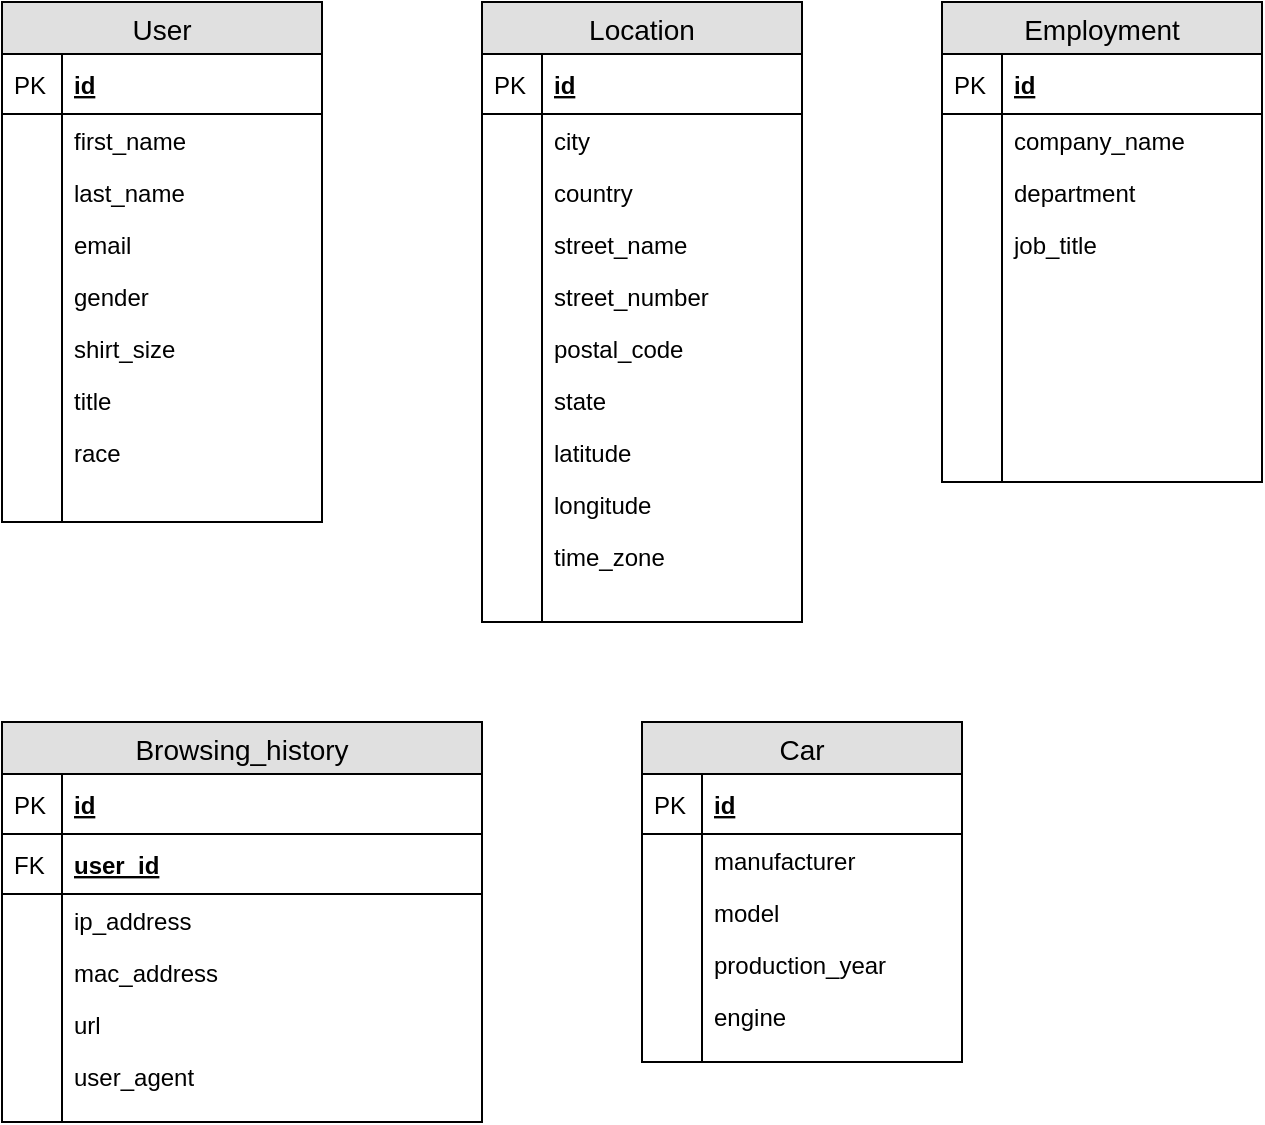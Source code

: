 <mxfile version="12.8.1" type="github">
  <diagram id="hXpb555bo9t4rEvxXUpQ" name="Page-1">
    <mxGraphModel dx="1182" dy="732" grid="1" gridSize="10" guides="1" tooltips="1" connect="1" arrows="1" fold="1" page="1" pageScale="1" pageWidth="827" pageHeight="1169" math="0" shadow="0">
      <root>
        <mxCell id="0" />
        <mxCell id="1" parent="0" />
        <mxCell id="Q_KUAyRaOzQmcGOFsVOn-1" value="User" style="swimlane;fontStyle=0;childLayout=stackLayout;horizontal=1;startSize=26;fillColor=#e0e0e0;horizontalStack=0;resizeParent=1;resizeParentMax=0;resizeLast=0;collapsible=1;marginBottom=0;swimlaneFillColor=#ffffff;align=center;fontSize=14;" vertex="1" parent="1">
          <mxGeometry x="80" y="40" width="160" height="260" as="geometry" />
        </mxCell>
        <mxCell id="Q_KUAyRaOzQmcGOFsVOn-2" value="id" style="shape=partialRectangle;top=0;left=0;right=0;bottom=1;align=left;verticalAlign=middle;fillColor=none;spacingLeft=34;spacingRight=4;overflow=hidden;rotatable=0;points=[[0,0.5],[1,0.5]];portConstraint=eastwest;dropTarget=0;fontStyle=5;fontSize=12;" vertex="1" parent="Q_KUAyRaOzQmcGOFsVOn-1">
          <mxGeometry y="26" width="160" height="30" as="geometry" />
        </mxCell>
        <mxCell id="Q_KUAyRaOzQmcGOFsVOn-3" value="PK" style="shape=partialRectangle;top=0;left=0;bottom=0;fillColor=none;align=left;verticalAlign=middle;spacingLeft=4;spacingRight=4;overflow=hidden;rotatable=0;points=[];portConstraint=eastwest;part=1;fontSize=12;" vertex="1" connectable="0" parent="Q_KUAyRaOzQmcGOFsVOn-2">
          <mxGeometry width="30" height="30" as="geometry" />
        </mxCell>
        <mxCell id="Q_KUAyRaOzQmcGOFsVOn-4" value="first_name" style="shape=partialRectangle;top=0;left=0;right=0;bottom=0;align=left;verticalAlign=top;fillColor=none;spacingLeft=34;spacingRight=4;overflow=hidden;rotatable=0;points=[[0,0.5],[1,0.5]];portConstraint=eastwest;dropTarget=0;fontSize=12;" vertex="1" parent="Q_KUAyRaOzQmcGOFsVOn-1">
          <mxGeometry y="56" width="160" height="26" as="geometry" />
        </mxCell>
        <mxCell id="Q_KUAyRaOzQmcGOFsVOn-5" value="" style="shape=partialRectangle;top=0;left=0;bottom=0;fillColor=none;align=left;verticalAlign=top;spacingLeft=4;spacingRight=4;overflow=hidden;rotatable=0;points=[];portConstraint=eastwest;part=1;fontSize=12;" vertex="1" connectable="0" parent="Q_KUAyRaOzQmcGOFsVOn-4">
          <mxGeometry width="30" height="26" as="geometry" />
        </mxCell>
        <mxCell id="Q_KUAyRaOzQmcGOFsVOn-6" value="last_name" style="shape=partialRectangle;top=0;left=0;right=0;bottom=0;align=left;verticalAlign=top;fillColor=none;spacingLeft=34;spacingRight=4;overflow=hidden;rotatable=0;points=[[0,0.5],[1,0.5]];portConstraint=eastwest;dropTarget=0;fontSize=12;" vertex="1" parent="Q_KUAyRaOzQmcGOFsVOn-1">
          <mxGeometry y="82" width="160" height="26" as="geometry" />
        </mxCell>
        <mxCell id="Q_KUAyRaOzQmcGOFsVOn-7" value="" style="shape=partialRectangle;top=0;left=0;bottom=0;fillColor=none;align=left;verticalAlign=top;spacingLeft=4;spacingRight=4;overflow=hidden;rotatable=0;points=[];portConstraint=eastwest;part=1;fontSize=12;" vertex="1" connectable="0" parent="Q_KUAyRaOzQmcGOFsVOn-6">
          <mxGeometry width="30" height="26" as="geometry" />
        </mxCell>
        <mxCell id="Q_KUAyRaOzQmcGOFsVOn-8" value="email" style="shape=partialRectangle;top=0;left=0;right=0;bottom=0;align=left;verticalAlign=top;fillColor=none;spacingLeft=34;spacingRight=4;overflow=hidden;rotatable=0;points=[[0,0.5],[1,0.5]];portConstraint=eastwest;dropTarget=0;fontSize=12;" vertex="1" parent="Q_KUAyRaOzQmcGOFsVOn-1">
          <mxGeometry y="108" width="160" height="26" as="geometry" />
        </mxCell>
        <mxCell id="Q_KUAyRaOzQmcGOFsVOn-9" value="" style="shape=partialRectangle;top=0;left=0;bottom=0;fillColor=none;align=left;verticalAlign=top;spacingLeft=4;spacingRight=4;overflow=hidden;rotatable=0;points=[];portConstraint=eastwest;part=1;fontSize=12;" vertex="1" connectable="0" parent="Q_KUAyRaOzQmcGOFsVOn-8">
          <mxGeometry width="30" height="26" as="geometry" />
        </mxCell>
        <mxCell id="Q_KUAyRaOzQmcGOFsVOn-13" value="gender" style="shape=partialRectangle;top=0;left=0;right=0;bottom=0;align=left;verticalAlign=top;fillColor=none;spacingLeft=34;spacingRight=4;overflow=hidden;rotatable=0;points=[[0,0.5],[1,0.5]];portConstraint=eastwest;dropTarget=0;fontSize=12;" vertex="1" parent="Q_KUAyRaOzQmcGOFsVOn-1">
          <mxGeometry y="134" width="160" height="26" as="geometry" />
        </mxCell>
        <mxCell id="Q_KUAyRaOzQmcGOFsVOn-14" value="" style="shape=partialRectangle;top=0;left=0;bottom=0;fillColor=none;align=left;verticalAlign=top;spacingLeft=4;spacingRight=4;overflow=hidden;rotatable=0;points=[];portConstraint=eastwest;part=1;fontSize=12;" vertex="1" connectable="0" parent="Q_KUAyRaOzQmcGOFsVOn-13">
          <mxGeometry width="30" height="26" as="geometry" />
        </mxCell>
        <mxCell id="Q_KUAyRaOzQmcGOFsVOn-15" value="shirt_size" style="shape=partialRectangle;top=0;left=0;right=0;bottom=0;align=left;verticalAlign=top;fillColor=none;spacingLeft=34;spacingRight=4;overflow=hidden;rotatable=0;points=[[0,0.5],[1,0.5]];portConstraint=eastwest;dropTarget=0;fontSize=12;" vertex="1" parent="Q_KUAyRaOzQmcGOFsVOn-1">
          <mxGeometry y="160" width="160" height="26" as="geometry" />
        </mxCell>
        <mxCell id="Q_KUAyRaOzQmcGOFsVOn-16" value="" style="shape=partialRectangle;top=0;left=0;bottom=0;fillColor=none;align=left;verticalAlign=top;spacingLeft=4;spacingRight=4;overflow=hidden;rotatable=0;points=[];portConstraint=eastwest;part=1;fontSize=12;" vertex="1" connectable="0" parent="Q_KUAyRaOzQmcGOFsVOn-15">
          <mxGeometry width="30" height="26" as="geometry" />
        </mxCell>
        <mxCell id="Q_KUAyRaOzQmcGOFsVOn-17" value="title" style="shape=partialRectangle;top=0;left=0;right=0;bottom=0;align=left;verticalAlign=top;fillColor=none;spacingLeft=34;spacingRight=4;overflow=hidden;rotatable=0;points=[[0,0.5],[1,0.5]];portConstraint=eastwest;dropTarget=0;fontSize=12;" vertex="1" parent="Q_KUAyRaOzQmcGOFsVOn-1">
          <mxGeometry y="186" width="160" height="26" as="geometry" />
        </mxCell>
        <mxCell id="Q_KUAyRaOzQmcGOFsVOn-18" value="" style="shape=partialRectangle;top=0;left=0;bottom=0;fillColor=none;align=left;verticalAlign=top;spacingLeft=4;spacingRight=4;overflow=hidden;rotatable=0;points=[];portConstraint=eastwest;part=1;fontSize=12;" vertex="1" connectable="0" parent="Q_KUAyRaOzQmcGOFsVOn-17">
          <mxGeometry width="30" height="26" as="geometry" />
        </mxCell>
        <mxCell id="Q_KUAyRaOzQmcGOFsVOn-19" value="race" style="shape=partialRectangle;top=0;left=0;right=0;bottom=0;align=left;verticalAlign=top;fillColor=none;spacingLeft=34;spacingRight=4;overflow=hidden;rotatable=0;points=[[0,0.5],[1,0.5]];portConstraint=eastwest;dropTarget=0;fontSize=12;" vertex="1" parent="Q_KUAyRaOzQmcGOFsVOn-1">
          <mxGeometry y="212" width="160" height="26" as="geometry" />
        </mxCell>
        <mxCell id="Q_KUAyRaOzQmcGOFsVOn-20" value="" style="shape=partialRectangle;top=0;left=0;bottom=0;fillColor=none;align=left;verticalAlign=top;spacingLeft=4;spacingRight=4;overflow=hidden;rotatable=0;points=[];portConstraint=eastwest;part=1;fontSize=12;" vertex="1" connectable="0" parent="Q_KUAyRaOzQmcGOFsVOn-19">
          <mxGeometry width="30" height="26" as="geometry" />
        </mxCell>
        <mxCell id="Q_KUAyRaOzQmcGOFsVOn-10" value="" style="shape=partialRectangle;top=0;left=0;right=0;bottom=0;align=left;verticalAlign=top;fillColor=none;spacingLeft=34;spacingRight=4;overflow=hidden;rotatable=0;points=[[0,0.5],[1,0.5]];portConstraint=eastwest;dropTarget=0;fontSize=12;" vertex="1" parent="Q_KUAyRaOzQmcGOFsVOn-1">
          <mxGeometry y="238" width="160" height="22" as="geometry" />
        </mxCell>
        <mxCell id="Q_KUAyRaOzQmcGOFsVOn-11" value="" style="shape=partialRectangle;top=0;left=0;bottom=0;fillColor=none;align=left;verticalAlign=top;spacingLeft=4;spacingRight=4;overflow=hidden;rotatable=0;points=[];portConstraint=eastwest;part=1;fontSize=12;" vertex="1" connectable="0" parent="Q_KUAyRaOzQmcGOFsVOn-10">
          <mxGeometry width="30" height="22" as="geometry" />
        </mxCell>
        <mxCell id="Q_KUAyRaOzQmcGOFsVOn-21" value="Location" style="swimlane;fontStyle=0;childLayout=stackLayout;horizontal=1;startSize=26;fillColor=#e0e0e0;horizontalStack=0;resizeParent=1;resizeParentMax=0;resizeLast=0;collapsible=1;marginBottom=0;swimlaneFillColor=#ffffff;align=center;fontSize=14;" vertex="1" parent="1">
          <mxGeometry x="320" y="40" width="160" height="310" as="geometry" />
        </mxCell>
        <mxCell id="Q_KUAyRaOzQmcGOFsVOn-22" value="id" style="shape=partialRectangle;top=0;left=0;right=0;bottom=1;align=left;verticalAlign=middle;fillColor=none;spacingLeft=34;spacingRight=4;overflow=hidden;rotatable=0;points=[[0,0.5],[1,0.5]];portConstraint=eastwest;dropTarget=0;fontStyle=5;fontSize=12;" vertex="1" parent="Q_KUAyRaOzQmcGOFsVOn-21">
          <mxGeometry y="26" width="160" height="30" as="geometry" />
        </mxCell>
        <mxCell id="Q_KUAyRaOzQmcGOFsVOn-23" value="PK" style="shape=partialRectangle;top=0;left=0;bottom=0;fillColor=none;align=left;verticalAlign=middle;spacingLeft=4;spacingRight=4;overflow=hidden;rotatable=0;points=[];portConstraint=eastwest;part=1;fontSize=12;" vertex="1" connectable="0" parent="Q_KUAyRaOzQmcGOFsVOn-22">
          <mxGeometry width="30" height="30" as="geometry" />
        </mxCell>
        <mxCell id="Q_KUAyRaOzQmcGOFsVOn-24" value="city" style="shape=partialRectangle;top=0;left=0;right=0;bottom=0;align=left;verticalAlign=top;fillColor=none;spacingLeft=34;spacingRight=4;overflow=hidden;rotatable=0;points=[[0,0.5],[1,0.5]];portConstraint=eastwest;dropTarget=0;fontSize=12;" vertex="1" parent="Q_KUAyRaOzQmcGOFsVOn-21">
          <mxGeometry y="56" width="160" height="26" as="geometry" />
        </mxCell>
        <mxCell id="Q_KUAyRaOzQmcGOFsVOn-25" value="" style="shape=partialRectangle;top=0;left=0;bottom=0;fillColor=none;align=left;verticalAlign=top;spacingLeft=4;spacingRight=4;overflow=hidden;rotatable=0;points=[];portConstraint=eastwest;part=1;fontSize=12;" vertex="1" connectable="0" parent="Q_KUAyRaOzQmcGOFsVOn-24">
          <mxGeometry width="30" height="26" as="geometry" />
        </mxCell>
        <mxCell id="Q_KUAyRaOzQmcGOFsVOn-26" value="country" style="shape=partialRectangle;top=0;left=0;right=0;bottom=0;align=left;verticalAlign=top;fillColor=none;spacingLeft=34;spacingRight=4;overflow=hidden;rotatable=0;points=[[0,0.5],[1,0.5]];portConstraint=eastwest;dropTarget=0;fontSize=12;" vertex="1" parent="Q_KUAyRaOzQmcGOFsVOn-21">
          <mxGeometry y="82" width="160" height="26" as="geometry" />
        </mxCell>
        <mxCell id="Q_KUAyRaOzQmcGOFsVOn-27" value="" style="shape=partialRectangle;top=0;left=0;bottom=0;fillColor=none;align=left;verticalAlign=top;spacingLeft=4;spacingRight=4;overflow=hidden;rotatable=0;points=[];portConstraint=eastwest;part=1;fontSize=12;" vertex="1" connectable="0" parent="Q_KUAyRaOzQmcGOFsVOn-26">
          <mxGeometry width="30" height="26" as="geometry" />
        </mxCell>
        <mxCell id="Q_KUAyRaOzQmcGOFsVOn-42" value="street_name" style="shape=partialRectangle;top=0;left=0;right=0;bottom=0;align=left;verticalAlign=top;fillColor=none;spacingLeft=34;spacingRight=4;overflow=hidden;rotatable=0;points=[[0,0.5],[1,0.5]];portConstraint=eastwest;dropTarget=0;fontSize=12;" vertex="1" parent="Q_KUAyRaOzQmcGOFsVOn-21">
          <mxGeometry y="108" width="160" height="26" as="geometry" />
        </mxCell>
        <mxCell id="Q_KUAyRaOzQmcGOFsVOn-43" value="" style="shape=partialRectangle;top=0;left=0;bottom=0;fillColor=none;align=left;verticalAlign=top;spacingLeft=4;spacingRight=4;overflow=hidden;rotatable=0;points=[];portConstraint=eastwest;part=1;fontSize=12;" vertex="1" connectable="0" parent="Q_KUAyRaOzQmcGOFsVOn-42">
          <mxGeometry width="30" height="26" as="geometry" />
        </mxCell>
        <mxCell id="Q_KUAyRaOzQmcGOFsVOn-44" value="street_number" style="shape=partialRectangle;top=0;left=0;right=0;bottom=0;align=left;verticalAlign=top;fillColor=none;spacingLeft=34;spacingRight=4;overflow=hidden;rotatable=0;points=[[0,0.5],[1,0.5]];portConstraint=eastwest;dropTarget=0;fontSize=12;" vertex="1" parent="Q_KUAyRaOzQmcGOFsVOn-21">
          <mxGeometry y="134" width="160" height="26" as="geometry" />
        </mxCell>
        <mxCell id="Q_KUAyRaOzQmcGOFsVOn-45" value="" style="shape=partialRectangle;top=0;left=0;bottom=0;fillColor=none;align=left;verticalAlign=top;spacingLeft=4;spacingRight=4;overflow=hidden;rotatable=0;points=[];portConstraint=eastwest;part=1;fontSize=12;" vertex="1" connectable="0" parent="Q_KUAyRaOzQmcGOFsVOn-44">
          <mxGeometry width="30" height="26" as="geometry" />
        </mxCell>
        <mxCell id="Q_KUAyRaOzQmcGOFsVOn-28" value="postal_code" style="shape=partialRectangle;top=0;left=0;right=0;bottom=0;align=left;verticalAlign=top;fillColor=none;spacingLeft=34;spacingRight=4;overflow=hidden;rotatable=0;points=[[0,0.5],[1,0.5]];portConstraint=eastwest;dropTarget=0;fontSize=12;" vertex="1" parent="Q_KUAyRaOzQmcGOFsVOn-21">
          <mxGeometry y="160" width="160" height="26" as="geometry" />
        </mxCell>
        <mxCell id="Q_KUAyRaOzQmcGOFsVOn-29" value="" style="shape=partialRectangle;top=0;left=0;bottom=0;fillColor=none;align=left;verticalAlign=top;spacingLeft=4;spacingRight=4;overflow=hidden;rotatable=0;points=[];portConstraint=eastwest;part=1;fontSize=12;" vertex="1" connectable="0" parent="Q_KUAyRaOzQmcGOFsVOn-28">
          <mxGeometry width="30" height="26" as="geometry" />
        </mxCell>
        <mxCell id="Q_KUAyRaOzQmcGOFsVOn-34" value="state" style="shape=partialRectangle;top=0;left=0;right=0;bottom=0;align=left;verticalAlign=top;fillColor=none;spacingLeft=34;spacingRight=4;overflow=hidden;rotatable=0;points=[[0,0.5],[1,0.5]];portConstraint=eastwest;dropTarget=0;fontSize=12;" vertex="1" parent="Q_KUAyRaOzQmcGOFsVOn-21">
          <mxGeometry y="186" width="160" height="26" as="geometry" />
        </mxCell>
        <mxCell id="Q_KUAyRaOzQmcGOFsVOn-35" value="" style="shape=partialRectangle;top=0;left=0;bottom=0;fillColor=none;align=left;verticalAlign=top;spacingLeft=4;spacingRight=4;overflow=hidden;rotatable=0;points=[];portConstraint=eastwest;part=1;fontSize=12;" vertex="1" connectable="0" parent="Q_KUAyRaOzQmcGOFsVOn-34">
          <mxGeometry width="30" height="26" as="geometry" />
        </mxCell>
        <mxCell id="Q_KUAyRaOzQmcGOFsVOn-36" value="latitude" style="shape=partialRectangle;top=0;left=0;right=0;bottom=0;align=left;verticalAlign=top;fillColor=none;spacingLeft=34;spacingRight=4;overflow=hidden;rotatable=0;points=[[0,0.5],[1,0.5]];portConstraint=eastwest;dropTarget=0;fontSize=12;" vertex="1" parent="Q_KUAyRaOzQmcGOFsVOn-21">
          <mxGeometry y="212" width="160" height="26" as="geometry" />
        </mxCell>
        <mxCell id="Q_KUAyRaOzQmcGOFsVOn-37" value="" style="shape=partialRectangle;top=0;left=0;bottom=0;fillColor=none;align=left;verticalAlign=top;spacingLeft=4;spacingRight=4;overflow=hidden;rotatable=0;points=[];portConstraint=eastwest;part=1;fontSize=12;" vertex="1" connectable="0" parent="Q_KUAyRaOzQmcGOFsVOn-36">
          <mxGeometry width="30" height="26" as="geometry" />
        </mxCell>
        <mxCell id="Q_KUAyRaOzQmcGOFsVOn-38" value="longitude" style="shape=partialRectangle;top=0;left=0;right=0;bottom=0;align=left;verticalAlign=top;fillColor=none;spacingLeft=34;spacingRight=4;overflow=hidden;rotatable=0;points=[[0,0.5],[1,0.5]];portConstraint=eastwest;dropTarget=0;fontSize=12;" vertex="1" parent="Q_KUAyRaOzQmcGOFsVOn-21">
          <mxGeometry y="238" width="160" height="26" as="geometry" />
        </mxCell>
        <mxCell id="Q_KUAyRaOzQmcGOFsVOn-39" value="" style="shape=partialRectangle;top=0;left=0;bottom=0;fillColor=none;align=left;verticalAlign=top;spacingLeft=4;spacingRight=4;overflow=hidden;rotatable=0;points=[];portConstraint=eastwest;part=1;fontSize=12;" vertex="1" connectable="0" parent="Q_KUAyRaOzQmcGOFsVOn-38">
          <mxGeometry width="30" height="26" as="geometry" />
        </mxCell>
        <mxCell id="Q_KUAyRaOzQmcGOFsVOn-40" value="time_zone" style="shape=partialRectangle;top=0;left=0;right=0;bottom=0;align=left;verticalAlign=top;fillColor=none;spacingLeft=34;spacingRight=4;overflow=hidden;rotatable=0;points=[[0,0.5],[1,0.5]];portConstraint=eastwest;dropTarget=0;fontSize=12;" vertex="1" parent="Q_KUAyRaOzQmcGOFsVOn-21">
          <mxGeometry y="264" width="160" height="26" as="geometry" />
        </mxCell>
        <mxCell id="Q_KUAyRaOzQmcGOFsVOn-41" value="" style="shape=partialRectangle;top=0;left=0;bottom=0;fillColor=none;align=left;verticalAlign=top;spacingLeft=4;spacingRight=4;overflow=hidden;rotatable=0;points=[];portConstraint=eastwest;part=1;fontSize=12;" vertex="1" connectable="0" parent="Q_KUAyRaOzQmcGOFsVOn-40">
          <mxGeometry width="30" height="26" as="geometry" />
        </mxCell>
        <object label="" test="rewrw" rwerw="rwer" id="Q_KUAyRaOzQmcGOFsVOn-30">
          <mxCell style="shape=partialRectangle;top=0;left=0;right=0;bottom=0;align=left;verticalAlign=top;fillColor=none;spacingLeft=34;spacingRight=4;overflow=hidden;rotatable=0;points=[[0,0.5],[1,0.5]];portConstraint=eastwest;dropTarget=0;fontSize=12;" vertex="1" parent="Q_KUAyRaOzQmcGOFsVOn-21">
            <mxGeometry y="290" width="160" height="20" as="geometry" />
          </mxCell>
        </object>
        <mxCell id="Q_KUAyRaOzQmcGOFsVOn-31" value="" style="shape=partialRectangle;top=0;left=0;bottom=0;fillColor=none;align=left;verticalAlign=top;spacingLeft=4;spacingRight=4;overflow=hidden;rotatable=0;points=[];portConstraint=eastwest;part=1;fontSize=12;" vertex="1" connectable="0" parent="Q_KUAyRaOzQmcGOFsVOn-30">
          <mxGeometry width="30" height="20" as="geometry" />
        </mxCell>
        <mxCell id="Q_KUAyRaOzQmcGOFsVOn-46" value="Employment" style="swimlane;fontStyle=0;childLayout=stackLayout;horizontal=1;startSize=26;fillColor=#e0e0e0;horizontalStack=0;resizeParent=1;resizeParentMax=0;resizeLast=0;collapsible=1;marginBottom=0;swimlaneFillColor=#ffffff;align=center;fontSize=14;" vertex="1" parent="1">
          <mxGeometry x="550" y="40" width="160" height="240" as="geometry" />
        </mxCell>
        <mxCell id="Q_KUAyRaOzQmcGOFsVOn-47" value="id" style="shape=partialRectangle;top=0;left=0;right=0;bottom=1;align=left;verticalAlign=middle;fillColor=none;spacingLeft=34;spacingRight=4;overflow=hidden;rotatable=0;points=[[0,0.5],[1,0.5]];portConstraint=eastwest;dropTarget=0;fontStyle=5;fontSize=12;" vertex="1" parent="Q_KUAyRaOzQmcGOFsVOn-46">
          <mxGeometry y="26" width="160" height="30" as="geometry" />
        </mxCell>
        <mxCell id="Q_KUAyRaOzQmcGOFsVOn-48" value="PK" style="shape=partialRectangle;top=0;left=0;bottom=0;fillColor=none;align=left;verticalAlign=middle;spacingLeft=4;spacingRight=4;overflow=hidden;rotatable=0;points=[];portConstraint=eastwest;part=1;fontSize=12;" vertex="1" connectable="0" parent="Q_KUAyRaOzQmcGOFsVOn-47">
          <mxGeometry width="30" height="30" as="geometry" />
        </mxCell>
        <mxCell id="Q_KUAyRaOzQmcGOFsVOn-49" value="company_name" style="shape=partialRectangle;top=0;left=0;right=0;bottom=0;align=left;verticalAlign=top;fillColor=none;spacingLeft=34;spacingRight=4;overflow=hidden;rotatable=0;points=[[0,0.5],[1,0.5]];portConstraint=eastwest;dropTarget=0;fontSize=12;" vertex="1" parent="Q_KUAyRaOzQmcGOFsVOn-46">
          <mxGeometry y="56" width="160" height="26" as="geometry" />
        </mxCell>
        <mxCell id="Q_KUAyRaOzQmcGOFsVOn-50" value="" style="shape=partialRectangle;top=0;left=0;bottom=0;fillColor=none;align=left;verticalAlign=top;spacingLeft=4;spacingRight=4;overflow=hidden;rotatable=0;points=[];portConstraint=eastwest;part=1;fontSize=12;" vertex="1" connectable="0" parent="Q_KUAyRaOzQmcGOFsVOn-49">
          <mxGeometry width="30" height="26" as="geometry" />
        </mxCell>
        <mxCell id="Q_KUAyRaOzQmcGOFsVOn-51" value="department" style="shape=partialRectangle;top=0;left=0;right=0;bottom=0;align=left;verticalAlign=top;fillColor=none;spacingLeft=34;spacingRight=4;overflow=hidden;rotatable=0;points=[[0,0.5],[1,0.5]];portConstraint=eastwest;dropTarget=0;fontSize=12;" vertex="1" parent="Q_KUAyRaOzQmcGOFsVOn-46">
          <mxGeometry y="82" width="160" height="26" as="geometry" />
        </mxCell>
        <mxCell id="Q_KUAyRaOzQmcGOFsVOn-52" value="" style="shape=partialRectangle;top=0;left=0;bottom=0;fillColor=none;align=left;verticalAlign=top;spacingLeft=4;spacingRight=4;overflow=hidden;rotatable=0;points=[];portConstraint=eastwest;part=1;fontSize=12;" vertex="1" connectable="0" parent="Q_KUAyRaOzQmcGOFsVOn-51">
          <mxGeometry width="30" height="26" as="geometry" />
        </mxCell>
        <mxCell id="Q_KUAyRaOzQmcGOFsVOn-53" value="job_title" style="shape=partialRectangle;top=0;left=0;right=0;bottom=0;align=left;verticalAlign=top;fillColor=none;spacingLeft=34;spacingRight=4;overflow=hidden;rotatable=0;points=[[0,0.5],[1,0.5]];portConstraint=eastwest;dropTarget=0;fontSize=12;" vertex="1" parent="Q_KUAyRaOzQmcGOFsVOn-46">
          <mxGeometry y="108" width="160" height="26" as="geometry" />
        </mxCell>
        <mxCell id="Q_KUAyRaOzQmcGOFsVOn-54" value="" style="shape=partialRectangle;top=0;left=0;bottom=0;fillColor=none;align=left;verticalAlign=top;spacingLeft=4;spacingRight=4;overflow=hidden;rotatable=0;points=[];portConstraint=eastwest;part=1;fontSize=12;" vertex="1" connectable="0" parent="Q_KUAyRaOzQmcGOFsVOn-53">
          <mxGeometry width="30" height="26" as="geometry" />
        </mxCell>
        <mxCell id="Q_KUAyRaOzQmcGOFsVOn-59" value="" style="shape=partialRectangle;top=0;left=0;right=0;bottom=0;align=left;verticalAlign=top;fillColor=none;spacingLeft=34;spacingRight=4;overflow=hidden;rotatable=0;points=[[0,0.5],[1,0.5]];portConstraint=eastwest;dropTarget=0;fontSize=12;" vertex="1" parent="Q_KUAyRaOzQmcGOFsVOn-46">
          <mxGeometry y="134" width="160" height="26" as="geometry" />
        </mxCell>
        <mxCell id="Q_KUAyRaOzQmcGOFsVOn-60" value="" style="shape=partialRectangle;top=0;left=0;bottom=0;fillColor=none;align=left;verticalAlign=top;spacingLeft=4;spacingRight=4;overflow=hidden;rotatable=0;points=[];portConstraint=eastwest;part=1;fontSize=12;" vertex="1" connectable="0" parent="Q_KUAyRaOzQmcGOFsVOn-59">
          <mxGeometry width="30" height="26" as="geometry" />
        </mxCell>
        <mxCell id="Q_KUAyRaOzQmcGOFsVOn-57" value="" style="shape=partialRectangle;top=0;left=0;right=0;bottom=0;align=left;verticalAlign=top;fillColor=none;spacingLeft=34;spacingRight=4;overflow=hidden;rotatable=0;points=[[0,0.5],[1,0.5]];portConstraint=eastwest;dropTarget=0;fontSize=12;" vertex="1" parent="Q_KUAyRaOzQmcGOFsVOn-46">
          <mxGeometry y="160" width="160" height="80" as="geometry" />
        </mxCell>
        <mxCell id="Q_KUAyRaOzQmcGOFsVOn-58" value="" style="shape=partialRectangle;top=0;left=0;bottom=0;fillColor=none;align=left;verticalAlign=top;spacingLeft=4;spacingRight=4;overflow=hidden;rotatable=0;points=[];portConstraint=eastwest;part=1;fontSize=12;" vertex="1" connectable="0" parent="Q_KUAyRaOzQmcGOFsVOn-57">
          <mxGeometry width="30" height="80" as="geometry" />
        </mxCell>
        <mxCell id="Q_KUAyRaOzQmcGOFsVOn-61" value="Browsing_history" style="swimlane;fontStyle=0;childLayout=stackLayout;horizontal=1;startSize=26;fillColor=#e0e0e0;horizontalStack=0;resizeParent=1;resizeParentMax=0;resizeLast=0;collapsible=1;marginBottom=0;swimlaneFillColor=#ffffff;align=center;fontSize=14;" vertex="1" parent="1">
          <mxGeometry x="80" y="400" width="240" height="200" as="geometry" />
        </mxCell>
        <mxCell id="Q_KUAyRaOzQmcGOFsVOn-62" value="id" style="shape=partialRectangle;top=0;left=0;right=0;bottom=1;align=left;verticalAlign=middle;fillColor=none;spacingLeft=34;spacingRight=4;overflow=hidden;rotatable=0;points=[[0,0.5],[1,0.5]];portConstraint=eastwest;dropTarget=0;fontStyle=5;fontSize=12;" vertex="1" parent="Q_KUAyRaOzQmcGOFsVOn-61">
          <mxGeometry y="26" width="240" height="30" as="geometry" />
        </mxCell>
        <mxCell id="Q_KUAyRaOzQmcGOFsVOn-63" value="PK" style="shape=partialRectangle;top=0;left=0;bottom=0;fillColor=none;align=left;verticalAlign=middle;spacingLeft=4;spacingRight=4;overflow=hidden;rotatable=0;points=[];portConstraint=eastwest;part=1;fontSize=12;" vertex="1" connectable="0" parent="Q_KUAyRaOzQmcGOFsVOn-62">
          <mxGeometry width="30" height="30" as="geometry" />
        </mxCell>
        <mxCell id="Q_KUAyRaOzQmcGOFsVOn-72" value="user_id" style="shape=partialRectangle;top=0;left=0;right=0;bottom=1;align=left;verticalAlign=middle;fillColor=none;spacingLeft=34;spacingRight=4;overflow=hidden;rotatable=0;points=[[0,0.5],[1,0.5]];portConstraint=eastwest;dropTarget=0;fontStyle=5;fontSize=12;" vertex="1" parent="Q_KUAyRaOzQmcGOFsVOn-61">
          <mxGeometry y="56" width="240" height="30" as="geometry" />
        </mxCell>
        <mxCell id="Q_KUAyRaOzQmcGOFsVOn-73" value="FK" style="shape=partialRectangle;top=0;left=0;bottom=0;fillColor=none;align=left;verticalAlign=middle;spacingLeft=4;spacingRight=4;overflow=hidden;rotatable=0;points=[];portConstraint=eastwest;part=1;fontSize=12;" vertex="1" connectable="0" parent="Q_KUAyRaOzQmcGOFsVOn-72">
          <mxGeometry width="30" height="30" as="geometry" />
        </mxCell>
        <mxCell id="Q_KUAyRaOzQmcGOFsVOn-64" value="ip_address" style="shape=partialRectangle;top=0;left=0;right=0;bottom=0;align=left;verticalAlign=top;fillColor=none;spacingLeft=34;spacingRight=4;overflow=hidden;rotatable=0;points=[[0,0.5],[1,0.5]];portConstraint=eastwest;dropTarget=0;fontSize=12;" vertex="1" parent="Q_KUAyRaOzQmcGOFsVOn-61">
          <mxGeometry y="86" width="240" height="26" as="geometry" />
        </mxCell>
        <mxCell id="Q_KUAyRaOzQmcGOFsVOn-65" value="" style="shape=partialRectangle;top=0;left=0;bottom=0;fillColor=none;align=left;verticalAlign=top;spacingLeft=4;spacingRight=4;overflow=hidden;rotatable=0;points=[];portConstraint=eastwest;part=1;fontSize=12;" vertex="1" connectable="0" parent="Q_KUAyRaOzQmcGOFsVOn-64">
          <mxGeometry width="30" height="26" as="geometry" />
        </mxCell>
        <mxCell id="Q_KUAyRaOzQmcGOFsVOn-66" value="mac_address" style="shape=partialRectangle;top=0;left=0;right=0;bottom=0;align=left;verticalAlign=top;fillColor=none;spacingLeft=34;spacingRight=4;overflow=hidden;rotatable=0;points=[[0,0.5],[1,0.5]];portConstraint=eastwest;dropTarget=0;fontSize=12;" vertex="1" parent="Q_KUAyRaOzQmcGOFsVOn-61">
          <mxGeometry y="112" width="240" height="26" as="geometry" />
        </mxCell>
        <mxCell id="Q_KUAyRaOzQmcGOFsVOn-67" value="" style="shape=partialRectangle;top=0;left=0;bottom=0;fillColor=none;align=left;verticalAlign=top;spacingLeft=4;spacingRight=4;overflow=hidden;rotatable=0;points=[];portConstraint=eastwest;part=1;fontSize=12;" vertex="1" connectable="0" parent="Q_KUAyRaOzQmcGOFsVOn-66">
          <mxGeometry width="30" height="26" as="geometry" />
        </mxCell>
        <mxCell id="Q_KUAyRaOzQmcGOFsVOn-68" value="url" style="shape=partialRectangle;top=0;left=0;right=0;bottom=0;align=left;verticalAlign=top;fillColor=none;spacingLeft=34;spacingRight=4;overflow=hidden;rotatable=0;points=[[0,0.5],[1,0.5]];portConstraint=eastwest;dropTarget=0;fontSize=12;" vertex="1" parent="Q_KUAyRaOzQmcGOFsVOn-61">
          <mxGeometry y="138" width="240" height="26" as="geometry" />
        </mxCell>
        <mxCell id="Q_KUAyRaOzQmcGOFsVOn-69" value="" style="shape=partialRectangle;top=0;left=0;bottom=0;fillColor=none;align=left;verticalAlign=top;spacingLeft=4;spacingRight=4;overflow=hidden;rotatable=0;points=[];portConstraint=eastwest;part=1;fontSize=12;" vertex="1" connectable="0" parent="Q_KUAyRaOzQmcGOFsVOn-68">
          <mxGeometry width="30" height="26" as="geometry" />
        </mxCell>
        <mxCell id="Q_KUAyRaOzQmcGOFsVOn-74" value="user_agent" style="shape=partialRectangle;top=0;left=0;right=0;bottom=0;align=left;verticalAlign=top;fillColor=none;spacingLeft=34;spacingRight=4;overflow=hidden;rotatable=0;points=[[0,0.5],[1,0.5]];portConstraint=eastwest;dropTarget=0;fontSize=12;" vertex="1" parent="Q_KUAyRaOzQmcGOFsVOn-61">
          <mxGeometry y="164" width="240" height="26" as="geometry" />
        </mxCell>
        <mxCell id="Q_KUAyRaOzQmcGOFsVOn-75" value="" style="shape=partialRectangle;top=0;left=0;bottom=0;fillColor=none;align=left;verticalAlign=top;spacingLeft=4;spacingRight=4;overflow=hidden;rotatable=0;points=[];portConstraint=eastwest;part=1;fontSize=12;" vertex="1" connectable="0" parent="Q_KUAyRaOzQmcGOFsVOn-74">
          <mxGeometry width="30" height="26" as="geometry" />
        </mxCell>
        <mxCell id="Q_KUAyRaOzQmcGOFsVOn-70" value="" style="shape=partialRectangle;top=0;left=0;right=0;bottom=0;align=left;verticalAlign=top;fillColor=none;spacingLeft=34;spacingRight=4;overflow=hidden;rotatable=0;points=[[0,0.5],[1,0.5]];portConstraint=eastwest;dropTarget=0;fontSize=12;" vertex="1" parent="Q_KUAyRaOzQmcGOFsVOn-61">
          <mxGeometry y="190" width="240" height="10" as="geometry" />
        </mxCell>
        <mxCell id="Q_KUAyRaOzQmcGOFsVOn-71" value="" style="shape=partialRectangle;top=0;left=0;bottom=0;fillColor=none;align=left;verticalAlign=top;spacingLeft=4;spacingRight=4;overflow=hidden;rotatable=0;points=[];portConstraint=eastwest;part=1;fontSize=12;" vertex="1" connectable="0" parent="Q_KUAyRaOzQmcGOFsVOn-70">
          <mxGeometry width="30" height="10" as="geometry" />
        </mxCell>
        <mxCell id="Q_KUAyRaOzQmcGOFsVOn-76" value="Car" style="swimlane;fontStyle=0;childLayout=stackLayout;horizontal=1;startSize=26;fillColor=#e0e0e0;horizontalStack=0;resizeParent=1;resizeParentMax=0;resizeLast=0;collapsible=1;marginBottom=0;swimlaneFillColor=#ffffff;align=center;fontSize=14;" vertex="1" parent="1">
          <mxGeometry x="400" y="400" width="160" height="170" as="geometry" />
        </mxCell>
        <mxCell id="Q_KUAyRaOzQmcGOFsVOn-77" value="id" style="shape=partialRectangle;top=0;left=0;right=0;bottom=1;align=left;verticalAlign=middle;fillColor=none;spacingLeft=34;spacingRight=4;overflow=hidden;rotatable=0;points=[[0,0.5],[1,0.5]];portConstraint=eastwest;dropTarget=0;fontStyle=5;fontSize=12;" vertex="1" parent="Q_KUAyRaOzQmcGOFsVOn-76">
          <mxGeometry y="26" width="160" height="30" as="geometry" />
        </mxCell>
        <mxCell id="Q_KUAyRaOzQmcGOFsVOn-78" value="PK" style="shape=partialRectangle;top=0;left=0;bottom=0;fillColor=none;align=left;verticalAlign=middle;spacingLeft=4;spacingRight=4;overflow=hidden;rotatable=0;points=[];portConstraint=eastwest;part=1;fontSize=12;" vertex="1" connectable="0" parent="Q_KUAyRaOzQmcGOFsVOn-77">
          <mxGeometry width="30" height="30" as="geometry" />
        </mxCell>
        <mxCell id="Q_KUAyRaOzQmcGOFsVOn-79" value="manufacturer" style="shape=partialRectangle;top=0;left=0;right=0;bottom=0;align=left;verticalAlign=top;fillColor=none;spacingLeft=34;spacingRight=4;overflow=hidden;rotatable=0;points=[[0,0.5],[1,0.5]];portConstraint=eastwest;dropTarget=0;fontSize=12;" vertex="1" parent="Q_KUAyRaOzQmcGOFsVOn-76">
          <mxGeometry y="56" width="160" height="26" as="geometry" />
        </mxCell>
        <mxCell id="Q_KUAyRaOzQmcGOFsVOn-80" value="" style="shape=partialRectangle;top=0;left=0;bottom=0;fillColor=none;align=left;verticalAlign=top;spacingLeft=4;spacingRight=4;overflow=hidden;rotatable=0;points=[];portConstraint=eastwest;part=1;fontSize=12;" vertex="1" connectable="0" parent="Q_KUAyRaOzQmcGOFsVOn-79">
          <mxGeometry width="30" height="26" as="geometry" />
        </mxCell>
        <mxCell id="Q_KUAyRaOzQmcGOFsVOn-81" value="model" style="shape=partialRectangle;top=0;left=0;right=0;bottom=0;align=left;verticalAlign=top;fillColor=none;spacingLeft=34;spacingRight=4;overflow=hidden;rotatable=0;points=[[0,0.5],[1,0.5]];portConstraint=eastwest;dropTarget=0;fontSize=12;" vertex="1" parent="Q_KUAyRaOzQmcGOFsVOn-76">
          <mxGeometry y="82" width="160" height="26" as="geometry" />
        </mxCell>
        <mxCell id="Q_KUAyRaOzQmcGOFsVOn-82" value="" style="shape=partialRectangle;top=0;left=0;bottom=0;fillColor=none;align=left;verticalAlign=top;spacingLeft=4;spacingRight=4;overflow=hidden;rotatable=0;points=[];portConstraint=eastwest;part=1;fontSize=12;" vertex="1" connectable="0" parent="Q_KUAyRaOzQmcGOFsVOn-81">
          <mxGeometry width="30" height="26" as="geometry" />
        </mxCell>
        <mxCell id="Q_KUAyRaOzQmcGOFsVOn-83" value="production_year" style="shape=partialRectangle;top=0;left=0;right=0;bottom=0;align=left;verticalAlign=top;fillColor=none;spacingLeft=34;spacingRight=4;overflow=hidden;rotatable=0;points=[[0,0.5],[1,0.5]];portConstraint=eastwest;dropTarget=0;fontSize=12;" vertex="1" parent="Q_KUAyRaOzQmcGOFsVOn-76">
          <mxGeometry y="108" width="160" height="26" as="geometry" />
        </mxCell>
        <mxCell id="Q_KUAyRaOzQmcGOFsVOn-84" value="" style="shape=partialRectangle;top=0;left=0;bottom=0;fillColor=none;align=left;verticalAlign=top;spacingLeft=4;spacingRight=4;overflow=hidden;rotatable=0;points=[];portConstraint=eastwest;part=1;fontSize=12;" vertex="1" connectable="0" parent="Q_KUAyRaOzQmcGOFsVOn-83">
          <mxGeometry width="30" height="26" as="geometry" />
        </mxCell>
        <mxCell id="Q_KUAyRaOzQmcGOFsVOn-87" value="engine" style="shape=partialRectangle;top=0;left=0;right=0;bottom=0;align=left;verticalAlign=top;fillColor=none;spacingLeft=34;spacingRight=4;overflow=hidden;rotatable=0;points=[[0,0.5],[1,0.5]];portConstraint=eastwest;dropTarget=0;fontSize=12;" vertex="1" parent="Q_KUAyRaOzQmcGOFsVOn-76">
          <mxGeometry y="134" width="160" height="26" as="geometry" />
        </mxCell>
        <mxCell id="Q_KUAyRaOzQmcGOFsVOn-88" value="" style="shape=partialRectangle;top=0;left=0;bottom=0;fillColor=none;align=left;verticalAlign=top;spacingLeft=4;spacingRight=4;overflow=hidden;rotatable=0;points=[];portConstraint=eastwest;part=1;fontSize=12;" vertex="1" connectable="0" parent="Q_KUAyRaOzQmcGOFsVOn-87">
          <mxGeometry width="30" height="26" as="geometry" />
        </mxCell>
        <mxCell id="Q_KUAyRaOzQmcGOFsVOn-85" value="" style="shape=partialRectangle;top=0;left=0;right=0;bottom=0;align=left;verticalAlign=top;fillColor=none;spacingLeft=34;spacingRight=4;overflow=hidden;rotatable=0;points=[[0,0.5],[1,0.5]];portConstraint=eastwest;dropTarget=0;fontSize=12;" vertex="1" parent="Q_KUAyRaOzQmcGOFsVOn-76">
          <mxGeometry y="160" width="160" height="10" as="geometry" />
        </mxCell>
        <mxCell id="Q_KUAyRaOzQmcGOFsVOn-86" value="" style="shape=partialRectangle;top=0;left=0;bottom=0;fillColor=none;align=left;verticalAlign=top;spacingLeft=4;spacingRight=4;overflow=hidden;rotatable=0;points=[];portConstraint=eastwest;part=1;fontSize=12;" vertex="1" connectable="0" parent="Q_KUAyRaOzQmcGOFsVOn-85">
          <mxGeometry width="30" height="10" as="geometry" />
        </mxCell>
      </root>
    </mxGraphModel>
  </diagram>
</mxfile>
